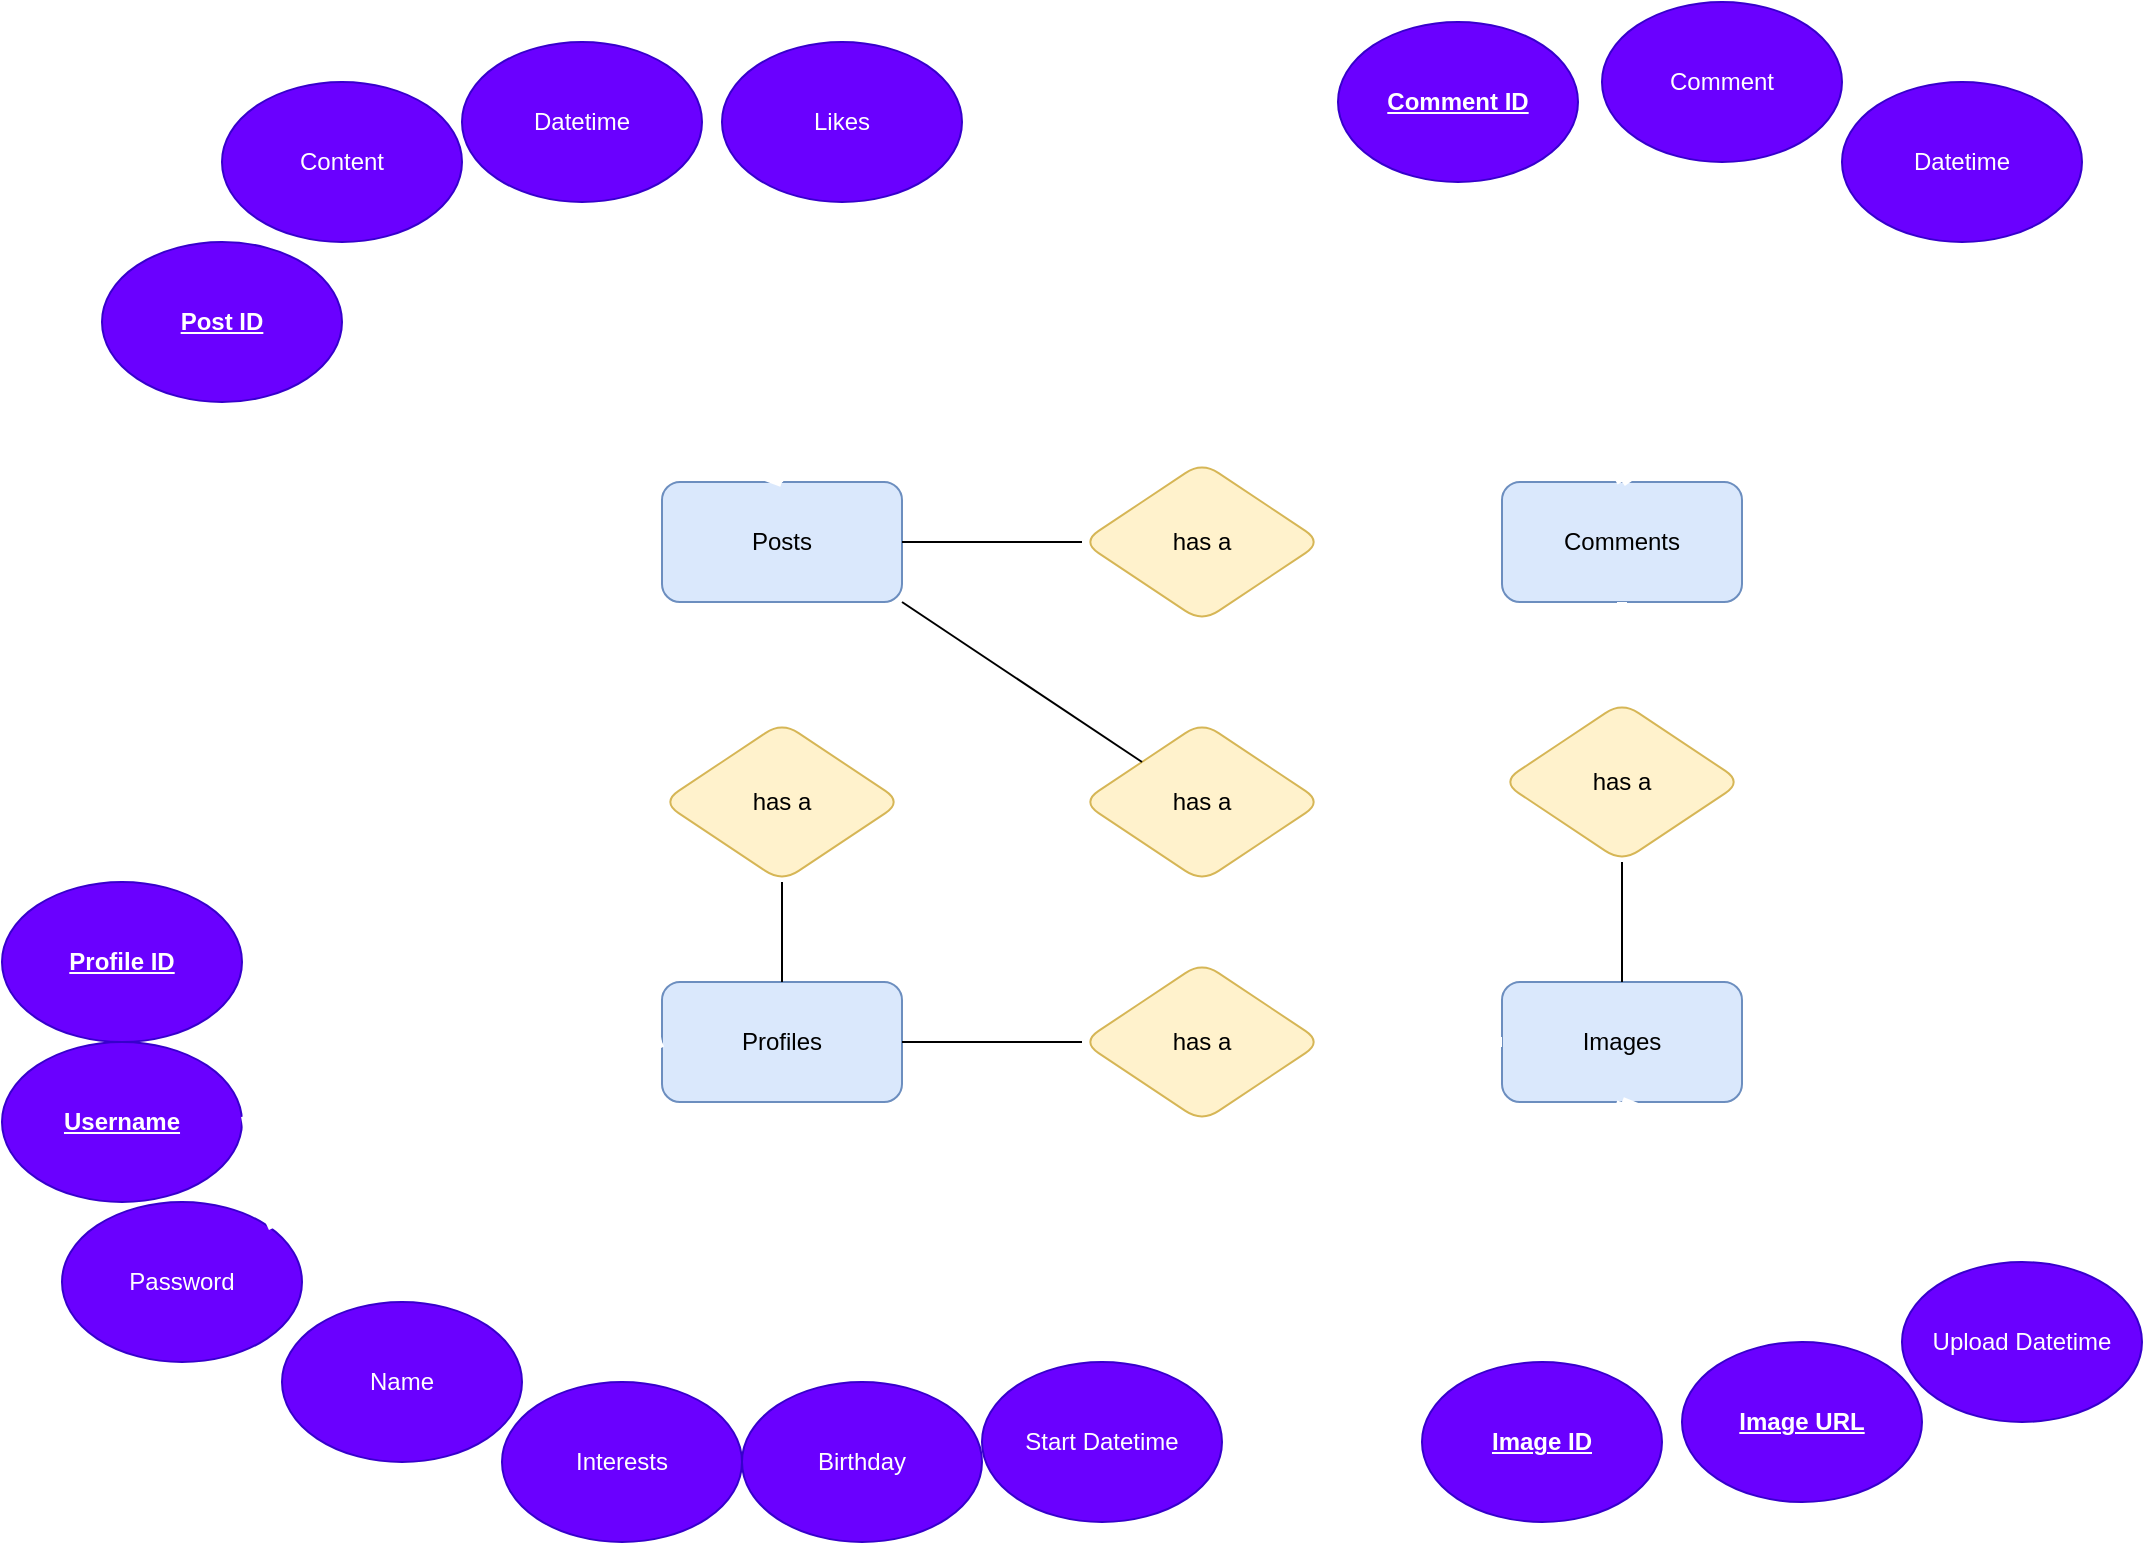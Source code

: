 <mxfile>
    <diagram id="yZH_5Jjst0wsc8hu-KF5" name="Page-1">
        <mxGraphModel dx="1099" dy="529" grid="1" gridSize="10" guides="1" tooltips="1" connect="1" arrows="1" fold="1" page="1" pageScale="1" pageWidth="850" pageHeight="1100" math="0" shadow="0">
            <root>
                <mxCell id="0"/>
                <mxCell id="1" parent="0"/>
                <mxCell id="16" style="html=1;exitX=0.5;exitY=1;exitDx=0;exitDy=0;entryX=0.5;entryY=0;entryDx=0;entryDy=0;strokeWidth=5;endArrow=none;endFill=0;fillColor=#008a00;strokeColor=#FFFFFF;" parent="1" source="2" target="11" edge="1">
                    <mxGeometry relative="1" as="geometry"/>
                </mxCell>
                <mxCell id="17" style="html=1;exitX=0.5;exitY=1;exitDx=0;exitDy=0;entryX=0.5;entryY=0;entryDx=0;entryDy=0;strokeWidth=1;endArrow=none;endFill=0;fillColor=#008a00;strokeColor=#FFFFFF;" parent="1" source="2" target="12" edge="1">
                    <mxGeometry relative="1" as="geometry"/>
                </mxCell>
                <mxCell id="18" style="html=1;exitX=0;exitY=0.5;exitDx=0;exitDy=0;entryX=1;entryY=0.5;entryDx=0;entryDy=0;strokeWidth=5;endArrow=none;endFill=0;fillColor=#008a00;strokeColor=#FFFFFF;" parent="1" source="2" target="10" edge="1">
                    <mxGeometry relative="1" as="geometry"/>
                </mxCell>
                <mxCell id="21" style="html=1;exitX=0.5;exitY=1;exitDx=0;exitDy=0;entryX=0.5;entryY=0;entryDx=0;entryDy=0;strokeWidth=1;endArrow=none;endFill=0;fillColor=#008a00;strokeColor=#FFFFFF;" parent="1" source="2" target="20" edge="1">
                    <mxGeometry relative="1" as="geometry"/>
                </mxCell>
                <mxCell id="22" style="html=1;exitX=0.5;exitY=1;exitDx=0;exitDy=0;entryX=1;entryY=0;entryDx=0;entryDy=0;strokeWidth=5;endArrow=none;endFill=0;fillColor=#008a00;strokeColor=#FFFFFF;" parent="1" source="2" target="19" edge="1">
                    <mxGeometry relative="1" as="geometry"/>
                </mxCell>
                <mxCell id="2" value="Profiles" style="rounded=1;whiteSpace=wrap;html=1;fillColor=#dae8fc;strokeColor=#6c8ebf;fontColor=#000000;" parent="1" vertex="1">
                    <mxGeometry x="450" y="550" width="120" height="60" as="geometry"/>
                </mxCell>
                <mxCell id="10" value="Profile ID" style="ellipse;whiteSpace=wrap;html=1;fillColor=#6a00ff;fontColor=#ffffff;strokeColor=#3700CC;rounded=1;fontStyle=5" parent="1" vertex="1">
                    <mxGeometry x="120" y="500" width="120" height="80" as="geometry"/>
                </mxCell>
                <mxCell id="11" value="Start Datetime" style="ellipse;whiteSpace=wrap;html=1;fillColor=#6a00ff;fontColor=#ffffff;strokeColor=#3700CC;rounded=1;" parent="1" vertex="1">
                    <mxGeometry x="610" y="740" width="120" height="80" as="geometry"/>
                </mxCell>
                <mxCell id="12" value="Interests" style="ellipse;whiteSpace=wrap;html=1;fillColor=#6a00ff;fontColor=#ffffff;strokeColor=#3700CC;rounded=1;" parent="1" vertex="1">
                    <mxGeometry x="370" y="750" width="120" height="80" as="geometry"/>
                </mxCell>
                <mxCell id="19" value="Name" style="ellipse;whiteSpace=wrap;html=1;fillColor=#6a00ff;fontColor=#ffffff;strokeColor=#3700CC;rounded=1;" parent="1" vertex="1">
                    <mxGeometry x="260" y="710" width="120" height="80" as="geometry"/>
                </mxCell>
                <mxCell id="20" value="Birthday" style="ellipse;whiteSpace=wrap;html=1;fillColor=#6a00ff;fontColor=#ffffff;strokeColor=#3700CC;rounded=1;" parent="1" vertex="1">
                    <mxGeometry x="490" y="750" width="120" height="80" as="geometry"/>
                </mxCell>
                <mxCell id="93" style="edgeStyle=none;rounded=1;html=1;exitX=0;exitY=0.5;exitDx=0;exitDy=0;entryX=1;entryY=0.5;entryDx=0;entryDy=0;strokeColor=#FFFFFF;strokeWidth=5;fontColor=#000000;" parent="1" source="23" target="27" edge="1">
                    <mxGeometry relative="1" as="geometry"/>
                </mxCell>
                <mxCell id="23" value="Comments" style="rounded=1;whiteSpace=wrap;html=1;fillColor=#dae8fc;strokeColor=#6c8ebf;fontColor=#000000;" parent="1" vertex="1">
                    <mxGeometry x="870" y="300" width="120" height="60" as="geometry"/>
                </mxCell>
                <mxCell id="95" style="edgeStyle=none;rounded=1;html=1;exitX=0;exitY=0;exitDx=0;exitDy=0;strokeColor=#FFFFFF;strokeWidth=5;fontColor=#000000;" parent="1" source="24" target="28" edge="1">
                    <mxGeometry relative="1" as="geometry"/>
                </mxCell>
                <mxCell id="24" value="Images" style="rounded=1;whiteSpace=wrap;html=1;fillColor=#dae8fc;strokeColor=#6c8ebf;fontColor=#000000;" parent="1" vertex="1">
                    <mxGeometry x="870" y="550" width="120" height="60" as="geometry"/>
                </mxCell>
                <mxCell id="92" style="edgeStyle=none;rounded=1;html=1;exitX=0.5;exitY=1;exitDx=0;exitDy=0;entryX=0.5;entryY=0;entryDx=0;entryDy=0;strokeColor=#FFFFFF;strokeWidth=5;fontColor=#000000;" parent="1" source="25" target="30" edge="1">
                    <mxGeometry relative="1" as="geometry"/>
                </mxCell>
                <mxCell id="25" value="Posts" style="rounded=1;whiteSpace=wrap;html=1;fillColor=#dae8fc;strokeColor=#6c8ebf;fontColor=#000000;" parent="1" vertex="1">
                    <mxGeometry x="450" y="300" width="120" height="60" as="geometry"/>
                </mxCell>
                <mxCell id="27" value="has a" style="rhombus;whiteSpace=wrap;html=1;rounded=1;fillColor=#fff2cc;strokeColor=#d6b656;fontColor=#000000;" parent="1" vertex="1">
                    <mxGeometry x="660" y="290" width="120" height="80" as="geometry"/>
                </mxCell>
                <mxCell id="28" value="has a" style="rhombus;whiteSpace=wrap;html=1;rounded=1;fillColor=#fff2cc;strokeColor=#d6b656;fontColor=#000000;" parent="1" vertex="1">
                    <mxGeometry x="660" y="420" width="120" height="80" as="geometry"/>
                </mxCell>
                <mxCell id="30" value="has a" style="rhombus;whiteSpace=wrap;html=1;rounded=1;fillColor=#fff2cc;strokeColor=#d6b656;fontColor=#000000;" parent="1" vertex="1">
                    <mxGeometry x="450" y="420" width="120" height="80" as="geometry"/>
                </mxCell>
                <mxCell id="38" value="" style="endArrow=none;html=1;rounded=1;fontColor=#000000;exitX=0;exitY=0.5;exitDx=0;exitDy=0;entryX=1;entryY=0.5;entryDx=0;entryDy=0;" parent="1" source="27" target="25" edge="1">
                    <mxGeometry width="50" height="50" relative="1" as="geometry">
                        <mxPoint x="800" y="380" as="sourcePoint"/>
                        <mxPoint x="620" y="230" as="targetPoint"/>
                    </mxGeometry>
                </mxCell>
                <mxCell id="50" value="" style="endArrow=none;html=1;rounded=1;fontColor=#000000;entryX=1;entryY=1;entryDx=0;entryDy=0;exitX=0;exitY=0;exitDx=0;exitDy=0;" parent="1" source="28" target="25" edge="1">
                    <mxGeometry width="50" height="50" relative="1" as="geometry">
                        <mxPoint x="760" y="480" as="sourcePoint"/>
                        <mxPoint x="810" y="430" as="targetPoint"/>
                    </mxGeometry>
                </mxCell>
                <mxCell id="52" value="" style="endArrow=none;html=1;rounded=1;fontColor=#000000;exitX=0.5;exitY=1;exitDx=0;exitDy=0;entryX=0.5;entryY=0;entryDx=0;entryDy=0;" parent="1" source="30" target="2" edge="1">
                    <mxGeometry width="50" height="50" relative="1" as="geometry">
                        <mxPoint x="680" y="480" as="sourcePoint"/>
                        <mxPoint x="730" y="430" as="targetPoint"/>
                    </mxGeometry>
                </mxCell>
                <mxCell id="57" style="html=1;exitX=0.5;exitY=0;exitDx=0;exitDy=0;entryX=0.5;entryY=1;entryDx=0;entryDy=0;strokeWidth=5;endArrow=none;endFill=0;fillColor=#008a00;strokeColor=#FFFFFF;" parent="1" source="25" target="63" edge="1">
                    <mxGeometry relative="1" as="geometry">
                        <mxPoint x="420" y="-10" as="sourcePoint"/>
                    </mxGeometry>
                </mxCell>
                <mxCell id="58" style="html=1;exitX=0.5;exitY=0;exitDx=0;exitDy=0;entryX=1;entryY=0.5;entryDx=0;entryDy=0;strokeWidth=5;endArrow=none;endFill=0;fillColor=#008a00;strokeColor=#FFFFFF;" parent="1" source="25" target="61" edge="1">
                    <mxGeometry relative="1" as="geometry">
                        <mxPoint x="420" y="-10" as="sourcePoint"/>
                    </mxGeometry>
                </mxCell>
                <mxCell id="59" style="html=1;exitX=0.5;exitY=0;exitDx=0;exitDy=0;entryX=0.5;entryY=1;entryDx=0;entryDy=0;strokeWidth=1;endArrow=none;endFill=0;fillColor=#008a00;strokeColor=#FFFFFF;" parent="1" source="25" target="65" edge="1">
                    <mxGeometry relative="1" as="geometry">
                        <mxPoint x="420" y="-10" as="sourcePoint"/>
                    </mxGeometry>
                </mxCell>
                <mxCell id="60" style="html=1;exitX=0.5;exitY=0;exitDx=0;exitDy=0;entryX=1;entryY=1;entryDx=0;entryDy=0;strokeWidth=5;endArrow=none;endFill=0;fillColor=#008a00;strokeColor=#FFFFFF;" parent="1" source="25" target="64" edge="1">
                    <mxGeometry relative="1" as="geometry">
                        <mxPoint x="420" y="-10" as="sourcePoint"/>
                    </mxGeometry>
                </mxCell>
                <mxCell id="61" value="Post ID" style="ellipse;whiteSpace=wrap;html=1;fillColor=#6a00ff;fontColor=#ffffff;strokeColor=#3700CC;rounded=1;fontStyle=5" parent="1" vertex="1">
                    <mxGeometry x="170" y="180" width="120" height="80" as="geometry"/>
                </mxCell>
                <mxCell id="63" value="Datetime" style="ellipse;whiteSpace=wrap;html=1;fillColor=#6a00ff;fontColor=#ffffff;strokeColor=#3700CC;rounded=1;" parent="1" vertex="1">
                    <mxGeometry x="350" y="80" width="120" height="80" as="geometry"/>
                </mxCell>
                <mxCell id="64" value="Content" style="ellipse;whiteSpace=wrap;html=1;fillColor=#6a00ff;fontColor=#ffffff;strokeColor=#3700CC;rounded=1;" parent="1" vertex="1">
                    <mxGeometry x="230" y="100" width="120" height="80" as="geometry"/>
                </mxCell>
                <mxCell id="65" value="Likes" style="ellipse;whiteSpace=wrap;html=1;fillColor=#6a00ff;fontColor=#ffffff;strokeColor=#3700CC;rounded=1;" parent="1" vertex="1">
                    <mxGeometry x="480" y="80" width="120" height="80" as="geometry"/>
                </mxCell>
                <mxCell id="67" style="html=1;exitX=0.5;exitY=1;exitDx=0;exitDy=0;entryX=0.5;entryY=0;entryDx=0;entryDy=0;strokeWidth=5;endArrow=none;endFill=0;fillColor=#008a00;strokeColor=#FFFFFF;" parent="1" source="24" target="73" edge="1">
                    <mxGeometry relative="1" as="geometry">
                        <mxPoint x="1110" y="710" as="sourcePoint"/>
                    </mxGeometry>
                </mxCell>
                <mxCell id="68" style="html=1;exitX=0.5;exitY=1;exitDx=0;exitDy=0;entryX=0.5;entryY=0;entryDx=0;entryDy=0;strokeWidth=5;endArrow=none;endFill=0;fillColor=#008a00;strokeColor=#FFFFFF;" parent="1" source="24" target="71" edge="1">
                    <mxGeometry relative="1" as="geometry">
                        <mxPoint x="1110" y="710" as="sourcePoint"/>
                    </mxGeometry>
                </mxCell>
                <mxCell id="70" style="html=1;exitX=0.5;exitY=1;exitDx=0;exitDy=0;entryX=0.5;entryY=0;entryDx=0;entryDy=0;strokeWidth=5;endArrow=none;endFill=0;fillColor=#008a00;strokeColor=#FFFFFF;" parent="1" source="24" target="74" edge="1">
                    <mxGeometry relative="1" as="geometry">
                        <mxPoint x="1110" y="710" as="sourcePoint"/>
                    </mxGeometry>
                </mxCell>
                <mxCell id="71" value="Image ID" style="ellipse;whiteSpace=wrap;html=1;fillColor=#6a00ff;fontColor=#ffffff;strokeColor=#3700CC;rounded=1;fontStyle=5" parent="1" vertex="1">
                    <mxGeometry x="830" y="740" width="120" height="80" as="geometry"/>
                </mxCell>
                <mxCell id="73" value="Upload Datetime" style="ellipse;whiteSpace=wrap;html=1;fillColor=#6a00ff;fontColor=#ffffff;strokeColor=#3700CC;rounded=1;" parent="1" vertex="1">
                    <mxGeometry x="1070" y="690" width="120" height="80" as="geometry"/>
                </mxCell>
                <mxCell id="74" value="Image URL" style="ellipse;whiteSpace=wrap;html=1;fillColor=#6a00ff;fontColor=#ffffff;strokeColor=#3700CC;rounded=1;fontStyle=5" parent="1" vertex="1">
                    <mxGeometry x="960" y="730" width="120" height="80" as="geometry"/>
                </mxCell>
                <mxCell id="77" style="html=1;exitX=0.5;exitY=0;exitDx=0;exitDy=0;entryX=0.5;entryY=1;entryDx=0;entryDy=0;strokeWidth=5;endArrow=none;endFill=0;fillColor=#008a00;strokeColor=#FFFFFF;" parent="1" source="23" target="83" edge="1">
                    <mxGeometry relative="1" as="geometry">
                        <mxPoint x="1070" y="-10" as="sourcePoint"/>
                    </mxGeometry>
                </mxCell>
                <mxCell id="78" style="html=1;exitX=0.5;exitY=0;exitDx=0;exitDy=0;entryX=0.5;entryY=1;entryDx=0;entryDy=0;strokeWidth=5;endArrow=none;endFill=0;fillColor=#008a00;strokeColor=#FFFFFF;" parent="1" source="23" target="81" edge="1">
                    <mxGeometry relative="1" as="geometry">
                        <mxPoint x="1070" y="-10" as="sourcePoint"/>
                    </mxGeometry>
                </mxCell>
                <mxCell id="80" style="html=1;exitX=0.5;exitY=0;exitDx=0;exitDy=0;entryX=0.5;entryY=1;entryDx=0;entryDy=0;strokeWidth=5;endArrow=none;endFill=0;fillColor=#008a00;strokeColor=#FFFFFF;" parent="1" source="23" target="84" edge="1">
                    <mxGeometry relative="1" as="geometry">
                        <mxPoint x="1070" y="-10" as="sourcePoint"/>
                    </mxGeometry>
                </mxCell>
                <mxCell id="81" value="Comment ID" style="ellipse;whiteSpace=wrap;html=1;fillColor=#6a00ff;fontColor=#ffffff;strokeColor=#3700CC;rounded=1;fontStyle=5" parent="1" vertex="1">
                    <mxGeometry x="788" y="70" width="120" height="80" as="geometry"/>
                </mxCell>
                <mxCell id="83" value="Datetime" style="ellipse;whiteSpace=wrap;html=1;fillColor=#6a00ff;fontColor=#ffffff;strokeColor=#3700CC;rounded=1;" parent="1" vertex="1">
                    <mxGeometry x="1040" y="100" width="120" height="80" as="geometry"/>
                </mxCell>
                <mxCell id="84" value="Comment" style="ellipse;whiteSpace=wrap;html=1;fillColor=#6a00ff;fontColor=#ffffff;strokeColor=#3700CC;rounded=1;" parent="1" vertex="1">
                    <mxGeometry x="920" y="60" width="120" height="80" as="geometry"/>
                </mxCell>
                <mxCell id="86" value="Username" style="ellipse;whiteSpace=wrap;html=1;fillColor=#6a00ff;fontColor=#ffffff;strokeColor=#3700CC;rounded=1;fontStyle=5" parent="1" vertex="1">
                    <mxGeometry x="120" y="580" width="120" height="80" as="geometry"/>
                </mxCell>
                <mxCell id="87" value="Password" style="ellipse;whiteSpace=wrap;html=1;fillColor=#6a00ff;fontColor=#ffffff;strokeColor=#3700CC;rounded=1;" parent="1" vertex="1">
                    <mxGeometry x="150" y="660" width="120" height="80" as="geometry"/>
                </mxCell>
                <mxCell id="89" style="html=1;exitX=0;exitY=0.5;exitDx=0;exitDy=0;entryX=1;entryY=0.5;entryDx=0;entryDy=0;strokeWidth=5;endArrow=none;endFill=0;fillColor=#008a00;strokeColor=#FFFFFF;" parent="1" source="2" target="86" edge="1">
                    <mxGeometry relative="1" as="geometry">
                        <mxPoint x="460" y="590" as="sourcePoint"/>
                        <mxPoint x="250" y="550" as="targetPoint"/>
                    </mxGeometry>
                </mxCell>
                <mxCell id="90" style="html=1;exitX=0;exitY=0.5;exitDx=0;exitDy=0;entryX=1;entryY=0;entryDx=0;entryDy=0;strokeWidth=5;endArrow=none;endFill=0;fillColor=#008a00;strokeColor=#FFFFFF;" parent="1" source="2" target="87" edge="1">
                    <mxGeometry relative="1" as="geometry">
                        <mxPoint x="470" y="600" as="sourcePoint"/>
                        <mxPoint x="260" y="560" as="targetPoint"/>
                    </mxGeometry>
                </mxCell>
                <mxCell id="105" value="has a" style="rhombus;whiteSpace=wrap;html=1;rounded=1;fillColor=#fff2cc;strokeColor=#d6b656;fontColor=#000000;" vertex="1" parent="1">
                    <mxGeometry x="870" y="410" width="120" height="80" as="geometry"/>
                </mxCell>
                <mxCell id="106" value="has a" style="rhombus;whiteSpace=wrap;html=1;rounded=1;fillColor=#fff2cc;strokeColor=#d6b656;fontColor=#000000;" vertex="1" parent="1">
                    <mxGeometry x="660" y="540" width="120" height="80" as="geometry"/>
                </mxCell>
                <mxCell id="110" style="edgeStyle=none;rounded=1;html=1;exitX=0.5;exitY=1;exitDx=0;exitDy=0;entryX=0.5;entryY=0;entryDx=0;entryDy=0;strokeColor=#FFFFFF;strokeWidth=5;fontColor=#000000;" edge="1" parent="1" source="23" target="105">
                    <mxGeometry relative="1" as="geometry">
                        <mxPoint x="880" y="340" as="sourcePoint"/>
                        <mxPoint x="790" y="340" as="targetPoint"/>
                    </mxGeometry>
                </mxCell>
                <mxCell id="111" style="edgeStyle=none;rounded=1;html=1;exitX=0;exitY=0.5;exitDx=0;exitDy=0;entryX=1;entryY=0.5;entryDx=0;entryDy=0;strokeColor=#FFFFFF;strokeWidth=5;fontColor=#000000;" edge="1" parent="1" source="24" target="106">
                    <mxGeometry relative="1" as="geometry">
                        <mxPoint x="890" y="350" as="sourcePoint"/>
                        <mxPoint x="800" y="350" as="targetPoint"/>
                    </mxGeometry>
                </mxCell>
                <mxCell id="112" value="" style="endArrow=none;html=1;rounded=1;fontColor=#000000;entryX=1;entryY=0.5;entryDx=0;entryDy=0;exitX=0;exitY=0.5;exitDx=0;exitDy=0;" edge="1" parent="1" source="106" target="2">
                    <mxGeometry width="50" height="50" relative="1" as="geometry">
                        <mxPoint x="700" y="450" as="sourcePoint"/>
                        <mxPoint x="580" y="370" as="targetPoint"/>
                    </mxGeometry>
                </mxCell>
                <mxCell id="113" value="" style="endArrow=none;html=1;rounded=1;fontColor=#000000;entryX=0.5;entryY=1;entryDx=0;entryDy=0;exitX=0.5;exitY=0;exitDx=0;exitDy=0;" edge="1" parent="1" source="24" target="105">
                    <mxGeometry width="50" height="50" relative="1" as="geometry">
                        <mxPoint x="710" y="460" as="sourcePoint"/>
                        <mxPoint x="590" y="380" as="targetPoint"/>
                    </mxGeometry>
                </mxCell>
            </root>
        </mxGraphModel>
    </diagram>
</mxfile>